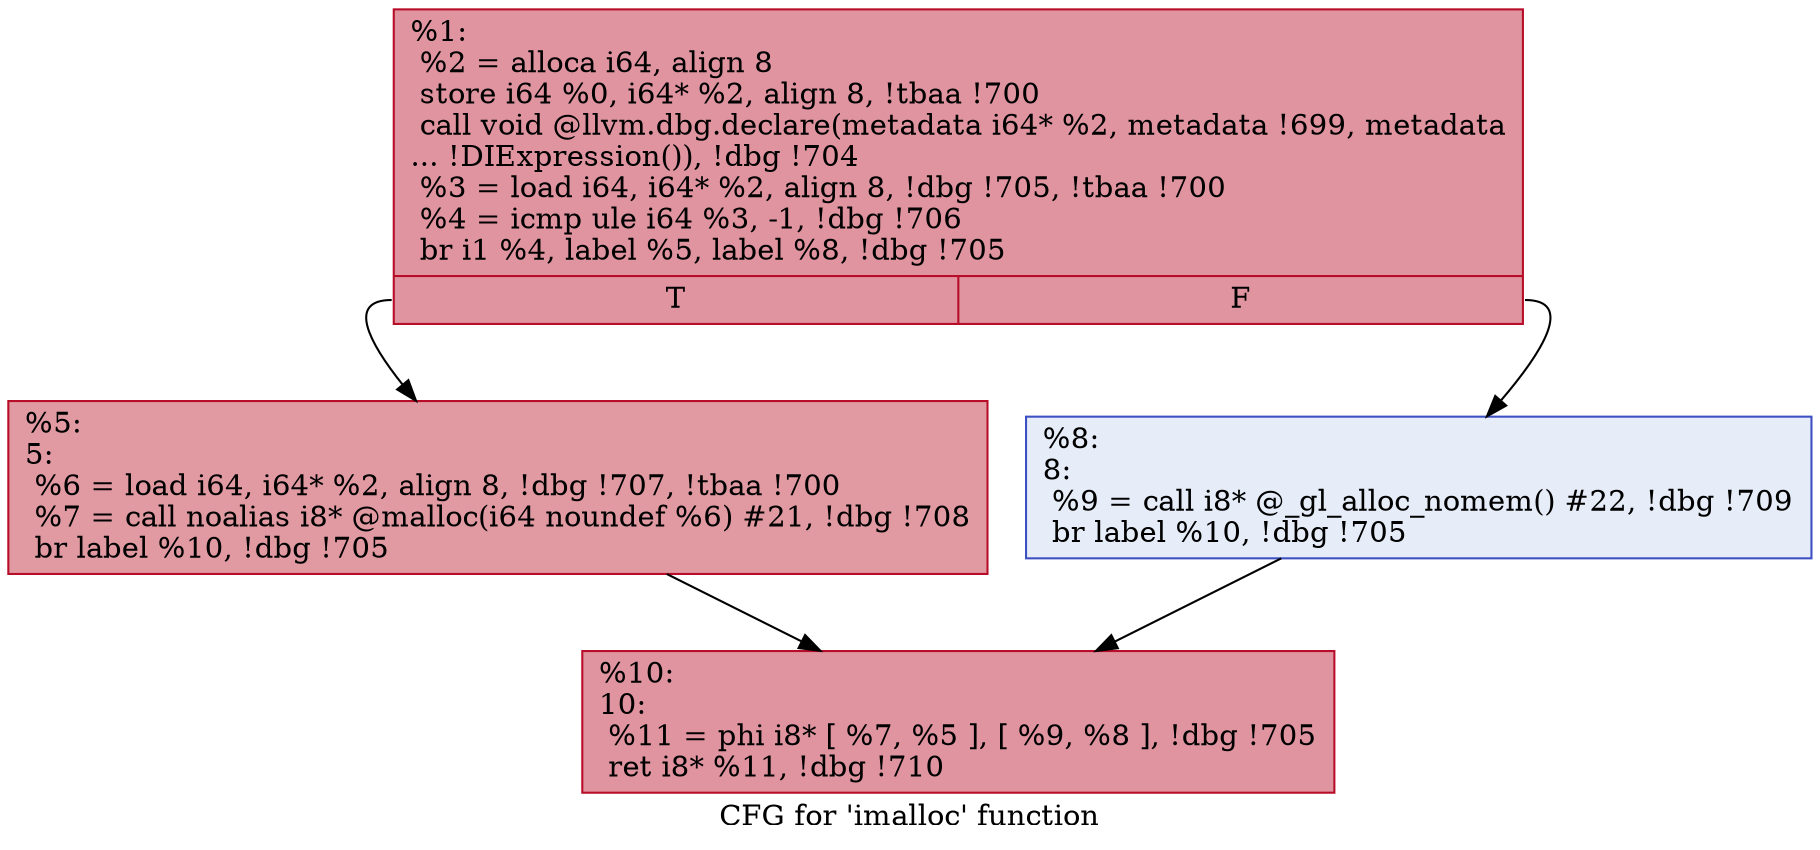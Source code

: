 digraph "CFG for 'imalloc' function" {
	label="CFG for 'imalloc' function";

	Node0x2506f20 [shape=record,color="#b70d28ff", style=filled, fillcolor="#b70d2870",label="{%1:\l  %2 = alloca i64, align 8\l  store i64 %0, i64* %2, align 8, !tbaa !700\l  call void @llvm.dbg.declare(metadata i64* %2, metadata !699, metadata\l... !DIExpression()), !dbg !704\l  %3 = load i64, i64* %2, align 8, !dbg !705, !tbaa !700\l  %4 = icmp ule i64 %3, -1, !dbg !706\l  br i1 %4, label %5, label %8, !dbg !705\l|{<s0>T|<s1>F}}"];
	Node0x2506f20:s0 -> Node0x250b8d0;
	Node0x2506f20:s1 -> Node0x250b920;
	Node0x250b8d0 [shape=record,color="#b70d28ff", style=filled, fillcolor="#bb1b2c70",label="{%5:\l5:                                                \l  %6 = load i64, i64* %2, align 8, !dbg !707, !tbaa !700\l  %7 = call noalias i8* @malloc(i64 noundef %6) #21, !dbg !708\l  br label %10, !dbg !705\l}"];
	Node0x250b8d0 -> Node0x250b970;
	Node0x250b920 [shape=record,color="#3d50c3ff", style=filled, fillcolor="#c7d7f070",label="{%8:\l8:                                                \l  %9 = call i8* @_gl_alloc_nomem() #22, !dbg !709\l  br label %10, !dbg !705\l}"];
	Node0x250b920 -> Node0x250b970;
	Node0x250b970 [shape=record,color="#b70d28ff", style=filled, fillcolor="#b70d2870",label="{%10:\l10:                                               \l  %11 = phi i8* [ %7, %5 ], [ %9, %8 ], !dbg !705\l  ret i8* %11, !dbg !710\l}"];
}
